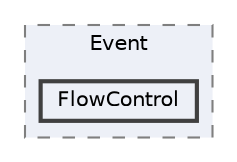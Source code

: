 digraph "C:/Users/むずでょ/Documents/Unity Projects/RMU-1-00-00-Research/Assets/RPGMaker/Codebase/Runtime/Event/FlowControl"
{
 // LATEX_PDF_SIZE
  bgcolor="transparent";
  edge [fontname=Helvetica,fontsize=10,labelfontname=Helvetica,labelfontsize=10];
  node [fontname=Helvetica,fontsize=10,shape=box,height=0.2,width=0.4];
  compound=true
  subgraph clusterdir_985f8ab5cf3eaa27d3ed18c5c6baf0fe {
    graph [ bgcolor="#edf0f7", pencolor="grey50", label="Event", fontname=Helvetica,fontsize=10 style="filled,dashed", URL="dir_985f8ab5cf3eaa27d3ed18c5c6baf0fe.html",tooltip=""]
  dir_69f80f093dca8cb43ecc61af4fb69093 [label="FlowControl", fillcolor="#edf0f7", color="grey25", style="filled,bold", URL="dir_69f80f093dca8cb43ecc61af4fb69093.html",tooltip=""];
  }
}
